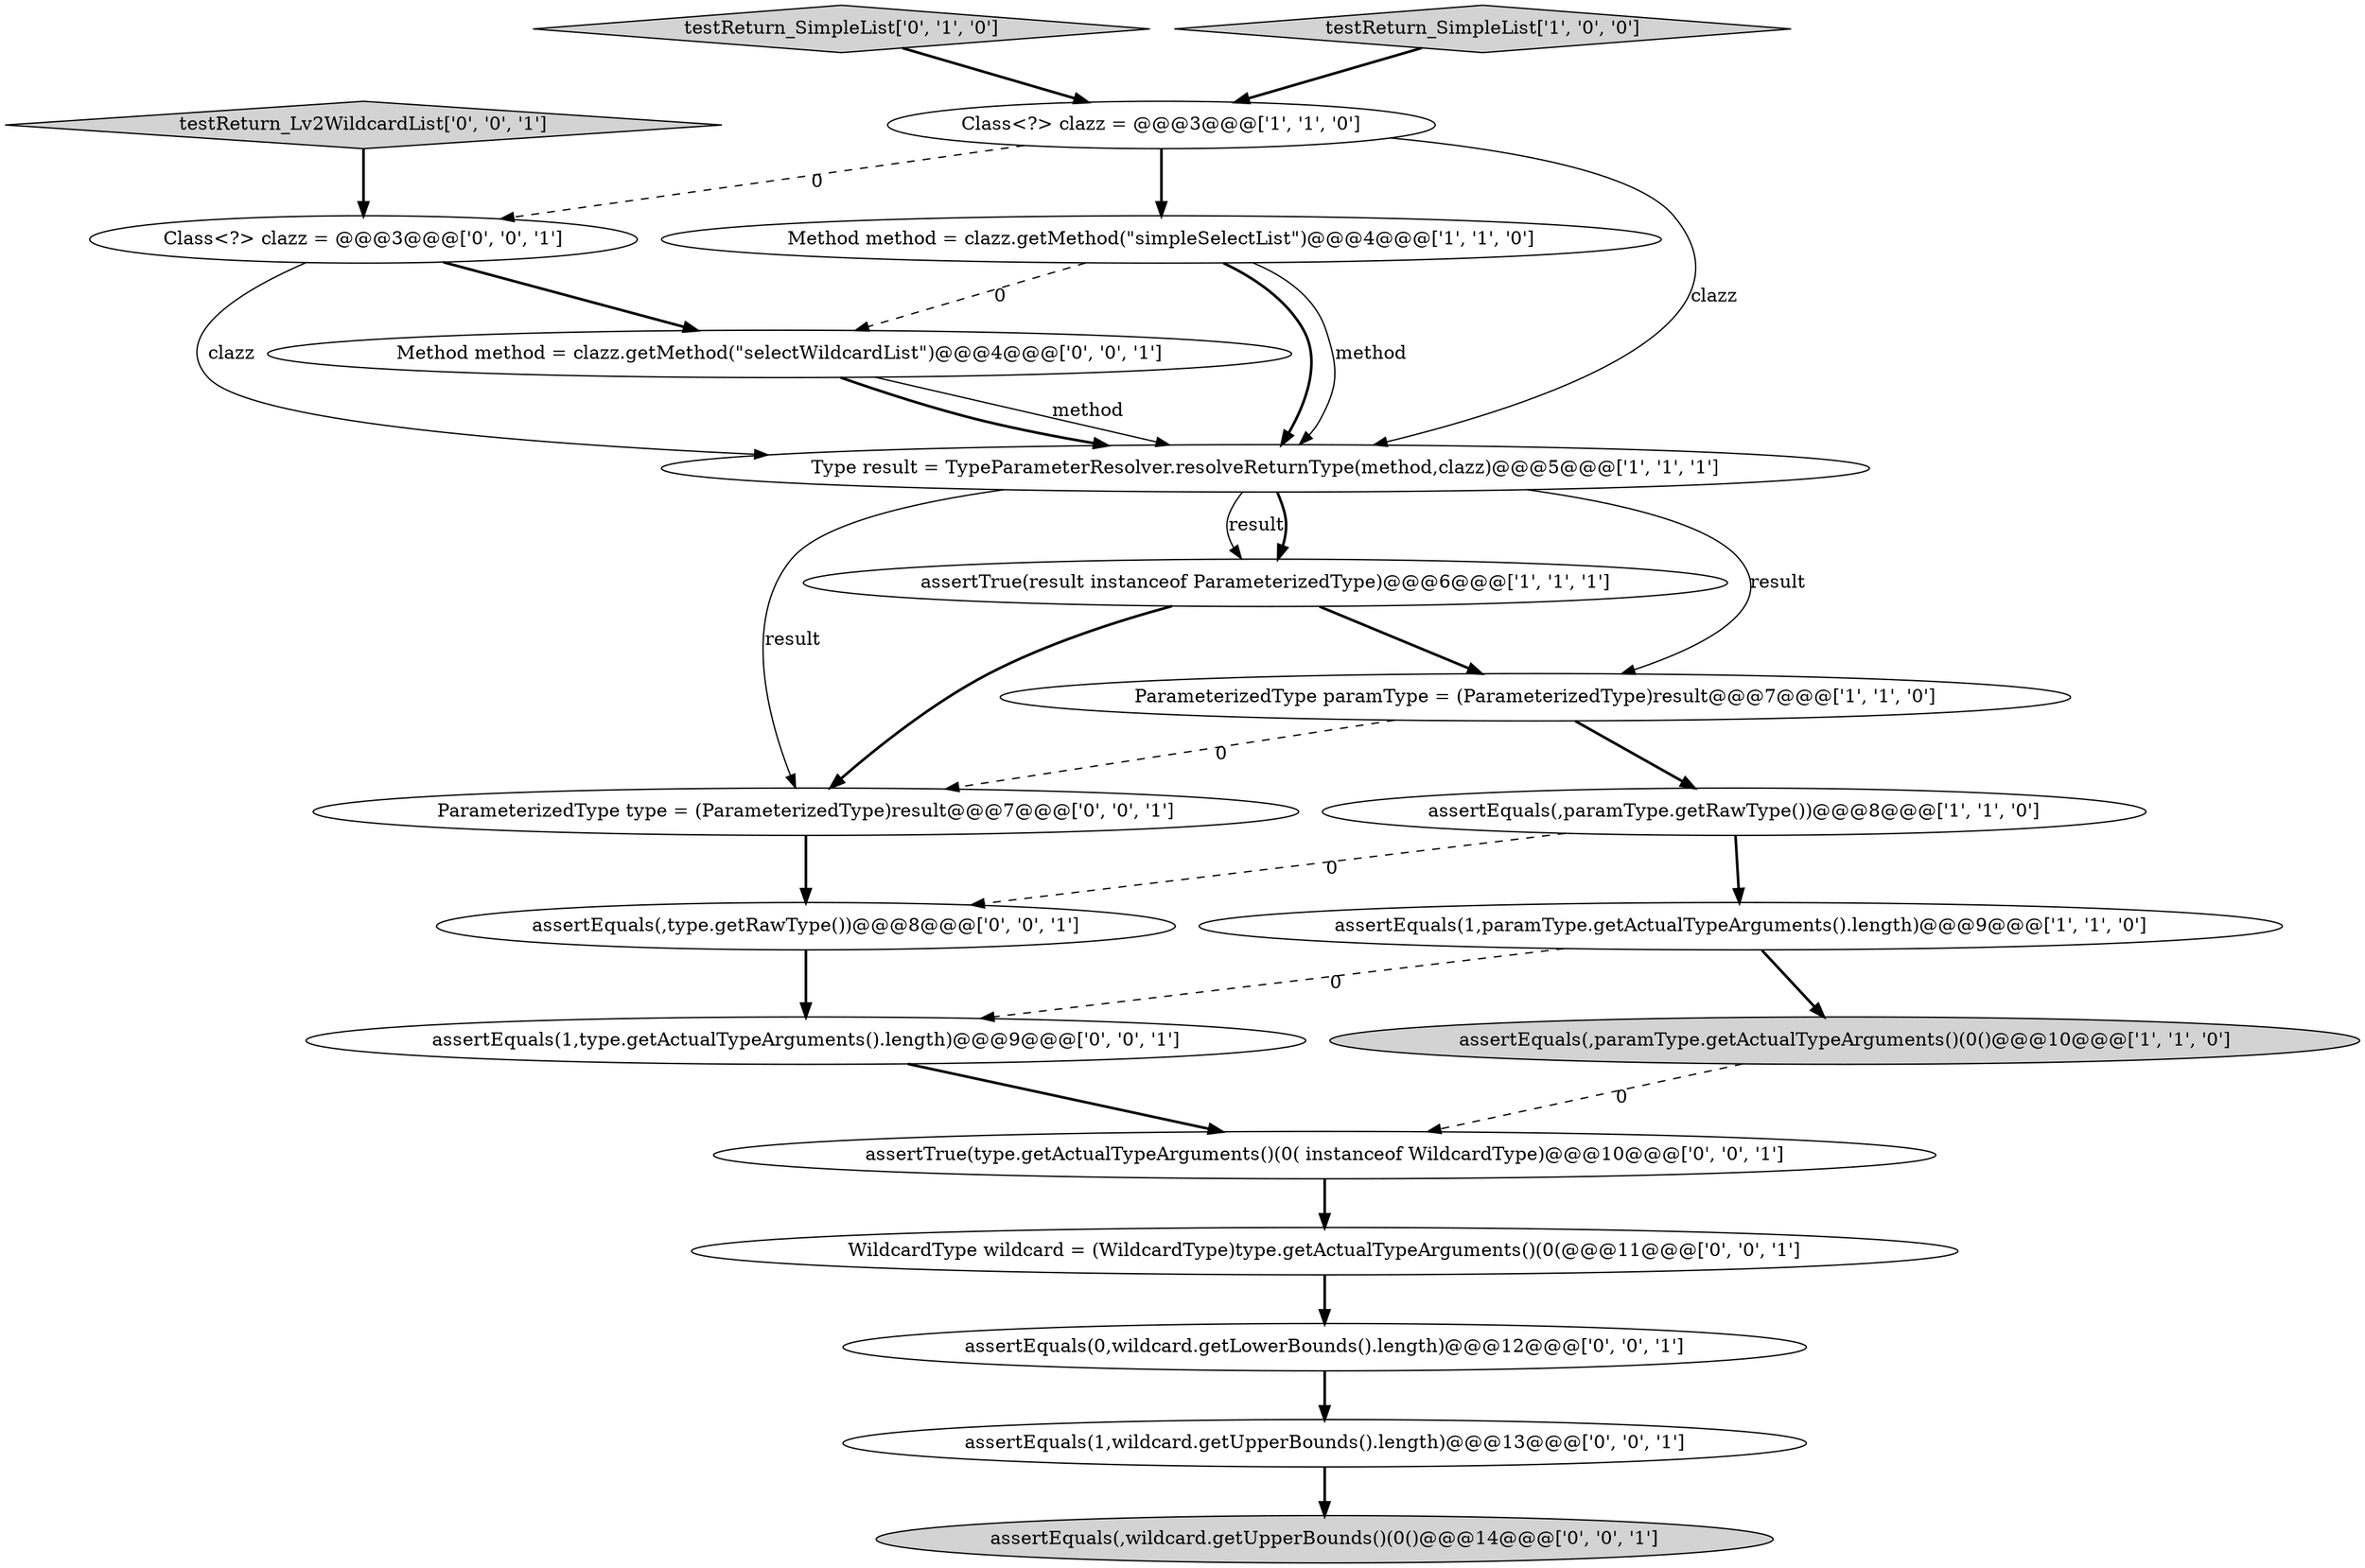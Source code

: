 digraph {
19 [style = filled, label = "testReturn_Lv2WildcardList['0', '0', '1']", fillcolor = lightgray, shape = diamond image = "AAA0AAABBB3BBB"];
4 [style = filled, label = "assertEquals(1,paramType.getActualTypeArguments().length)@@@9@@@['1', '1', '0']", fillcolor = white, shape = ellipse image = "AAA0AAABBB1BBB"];
6 [style = filled, label = "Method method = clazz.getMethod(\"simpleSelectList\")@@@4@@@['1', '1', '0']", fillcolor = white, shape = ellipse image = "AAA0AAABBB1BBB"];
12 [style = filled, label = "assertTrue(type.getActualTypeArguments()(0( instanceof WildcardType)@@@10@@@['0', '0', '1']", fillcolor = white, shape = ellipse image = "AAA0AAABBB3BBB"];
3 [style = filled, label = "Type result = TypeParameterResolver.resolveReturnType(method,clazz)@@@5@@@['1', '1', '1']", fillcolor = white, shape = ellipse image = "AAA0AAABBB1BBB"];
13 [style = filled, label = "Class<?> clazz = @@@3@@@['0', '0', '1']", fillcolor = white, shape = ellipse image = "AAA0AAABBB3BBB"];
18 [style = filled, label = "assertEquals(,wildcard.getUpperBounds()(0()@@@14@@@['0', '0', '1']", fillcolor = lightgray, shape = ellipse image = "AAA0AAABBB3BBB"];
11 [style = filled, label = "assertEquals(1,wildcard.getUpperBounds().length)@@@13@@@['0', '0', '1']", fillcolor = white, shape = ellipse image = "AAA0AAABBB3BBB"];
7 [style = filled, label = "Class<?> clazz = @@@3@@@['1', '1', '0']", fillcolor = white, shape = ellipse image = "AAA0AAABBB1BBB"];
9 [style = filled, label = "testReturn_SimpleList['0', '1', '0']", fillcolor = lightgray, shape = diamond image = "AAA0AAABBB2BBB"];
20 [style = filled, label = "assertEquals(,type.getRawType())@@@8@@@['0', '0', '1']", fillcolor = white, shape = ellipse image = "AAA0AAABBB3BBB"];
15 [style = filled, label = "assertEquals(0,wildcard.getLowerBounds().length)@@@12@@@['0', '0', '1']", fillcolor = white, shape = ellipse image = "AAA0AAABBB3BBB"];
16 [style = filled, label = "Method method = clazz.getMethod(\"selectWildcardList\")@@@4@@@['0', '0', '1']", fillcolor = white, shape = ellipse image = "AAA0AAABBB3BBB"];
17 [style = filled, label = "WildcardType wildcard = (WildcardType)type.getActualTypeArguments()(0(@@@11@@@['0', '0', '1']", fillcolor = white, shape = ellipse image = "AAA0AAABBB3BBB"];
10 [style = filled, label = "assertEquals(1,type.getActualTypeArguments().length)@@@9@@@['0', '0', '1']", fillcolor = white, shape = ellipse image = "AAA0AAABBB3BBB"];
14 [style = filled, label = "ParameterizedType type = (ParameterizedType)result@@@7@@@['0', '0', '1']", fillcolor = white, shape = ellipse image = "AAA0AAABBB3BBB"];
8 [style = filled, label = "assertEquals(,paramType.getRawType())@@@8@@@['1', '1', '0']", fillcolor = white, shape = ellipse image = "AAA0AAABBB1BBB"];
2 [style = filled, label = "assertTrue(result instanceof ParameterizedType)@@@6@@@['1', '1', '1']", fillcolor = white, shape = ellipse image = "AAA0AAABBB1BBB"];
0 [style = filled, label = "ParameterizedType paramType = (ParameterizedType)result@@@7@@@['1', '1', '0']", fillcolor = white, shape = ellipse image = "AAA0AAABBB1BBB"];
5 [style = filled, label = "testReturn_SimpleList['1', '0', '0']", fillcolor = lightgray, shape = diamond image = "AAA0AAABBB1BBB"];
1 [style = filled, label = "assertEquals(,paramType.getActualTypeArguments()(0()@@@10@@@['1', '1', '0']", fillcolor = lightgray, shape = ellipse image = "AAA0AAABBB1BBB"];
16->3 [style = bold, label=""];
6->3 [style = bold, label=""];
13->3 [style = solid, label="clazz"];
6->3 [style = solid, label="method"];
12->17 [style = bold, label=""];
3->14 [style = solid, label="result"];
8->20 [style = dashed, label="0"];
9->7 [style = bold, label=""];
13->16 [style = bold, label=""];
11->18 [style = bold, label=""];
20->10 [style = bold, label=""];
3->2 [style = solid, label="result"];
0->14 [style = dashed, label="0"];
1->12 [style = dashed, label="0"];
2->0 [style = bold, label=""];
16->3 [style = solid, label="method"];
6->16 [style = dashed, label="0"];
15->11 [style = bold, label=""];
3->2 [style = bold, label=""];
19->13 [style = bold, label=""];
3->0 [style = solid, label="result"];
10->12 [style = bold, label=""];
2->14 [style = bold, label=""];
7->6 [style = bold, label=""];
0->8 [style = bold, label=""];
17->15 [style = bold, label=""];
7->13 [style = dashed, label="0"];
5->7 [style = bold, label=""];
4->1 [style = bold, label=""];
8->4 [style = bold, label=""];
4->10 [style = dashed, label="0"];
7->3 [style = solid, label="clazz"];
14->20 [style = bold, label=""];
}
